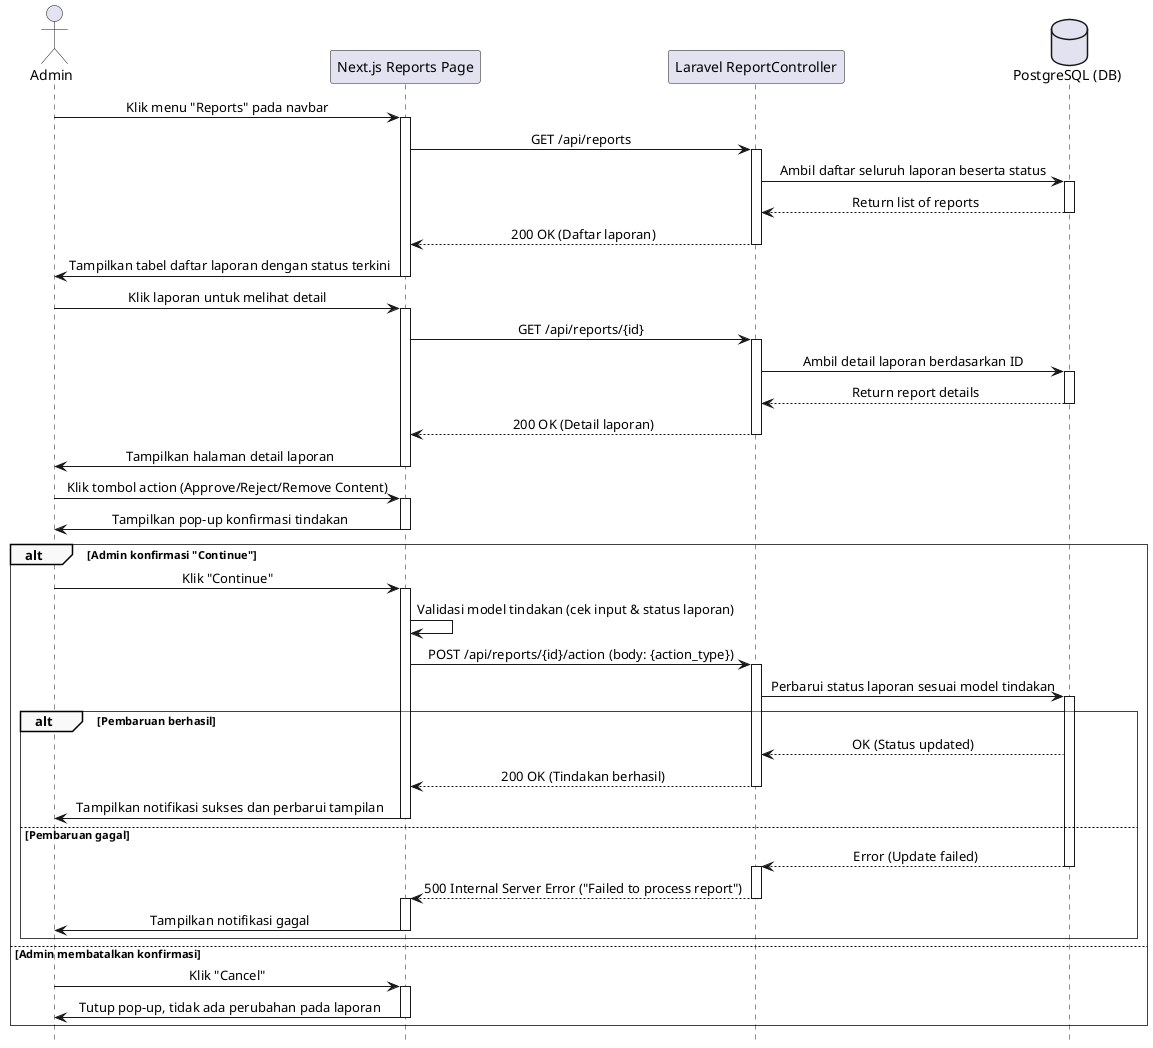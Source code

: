 @startuml
' === Styling ===
skinparam sequence {
    LifelineFooterStrategy none
    MessageAlign center
    ArrowThickness 1
    ParticipantPadding 20
    GroupBorderThickness 0.5
    GroupBackgroundColor #F9F9F9
}
hide footbox

' === Participants ===
actor Admin
participant "Next.js Reports Page" as FE
participant "Laravel ReportController" as BE
database "PostgreSQL (DB)" as DB

' === Melihat Daftar Laporan ===
Admin -> FE: Klik menu "Reports" pada navbar
activate FE
FE -> BE: GET /api/reports
activate BE
BE -> DB: Ambil daftar seluruh laporan beserta status
activate DB
DB --> BE: Return list of reports
deactivate DB
BE --> FE: 200 OK (Daftar laporan)
deactivate BE
FE -> Admin: Tampilkan tabel daftar laporan dengan status terkini
deactivate FE

' === Melihat Detail Laporan ===
Admin -> FE: Klik laporan untuk melihat detail
activate FE
FE -> BE: GET /api/reports/{id}
activate BE
BE -> DB: Ambil detail laporan berdasarkan ID
activate DB
DB --> BE: Return report details
deactivate DB
BE --> FE: 200 OK (Detail laporan)
deactivate BE
FE -> Admin: Tampilkan halaman detail laporan
deactivate FE

' === Menindaklanjuti Laporan ===
    Admin -> FE: Klik tombol action (Approve/Reject/Remove Content)
    activate FE
    FE -> Admin: Tampilkan pop-up konfirmasi tindakan
    deactivate FE

    alt Admin konfirmasi "Continue"
        Admin -> FE: Klik "Continue"
        activate FE
        FE -> FE: Validasi model tindakan (cek input & status laporan)
        FE -> BE: POST /api/reports/{id}/action (body: {action_type})
        activate BE
        BE -> DB: Perbarui status laporan sesuai model tindakan
        activate DB

        alt Pembaruan berhasil
            DB --> BE: OK (Status updated)
            BE --> FE: 200 OK (Tindakan berhasil)
            deactivate BE
            FE -> Admin: Tampilkan notifikasi sukses dan perbarui tampilan
            deactivate FE

        else Pembaruan gagal
            DB --> BE: Error (Update failed)
            deactivate DB
            activate BE
            BE --> FE: 500 Internal Server Error ("Failed to process report")
            deactivate BE
            activate FE
            FE -> Admin: Tampilkan notifikasi gagal
            deactivate FE
        end

    else Admin membatalkan konfirmasi
        Admin -> FE: Klik "Cancel"
        activate FE
        FE -> Admin: Tutup pop-up, tidak ada perubahan pada laporan
        deactivate FE

'else Admin hanya melihat tanpa tindakan
'    Admin -> FE: Tutup halaman atau kembali ke daftar
'    activate FE
'    FE -> Admin: Kembali ke daftar laporan
'    deactivate FE
end

'note right of FE
'    Detail laporan menampilkan:
'    - Informasi pelapor
'    - Konten yang dilaporkan (reportable_type)
'    - Alasan dan deskripsi
'    - Bukti/screenshot (jika ada)
'    - Action buttons sesuai tipe konten
'
'    Setiap tindakan memiliki use case tersendiri:
'
'    **UC-31: Hapus Konten (Post)**
'    - Admin hapus/restore post yang dilaporkan
'    - Endpoint: DELETE /api/posts/{id}
'
'    **UC-32: Penonaktifan Pengguna (User)**
'    - Admin ban/suspend user yang dilaporkan
'    - Endpoint: POST /api/users/{id}/suspend
'
'    **UC-XX: Kelola Community Content**
'    - Admin hapus/restore community
'    - Endpoint: DELETE /api/communities/{id}
'
'    **UC-XX: Kelola Adoption Process**
'    - Admin batalkan/review adoption
'    - Endpoint: PATCH /api/adoptions/{id}
'
'    **UC-XX: Kelola Pet Content**
'    - Admin hapus/restore pet listing
'    - Endpoint: DELETE /api/pets/{id}
'
'    FE akan menembak ke endpoint yang sesuai
'    berdasarkan reportable_type dari laporan.
'end note

@enduml
